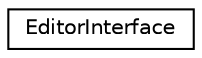 digraph "Graphical Class Hierarchy"
{
  edge [fontname="Helvetica",fontsize="10",labelfontname="Helvetica",labelfontsize="10"];
  node [fontname="Helvetica",fontsize="10",shape=record];
  rankdir="LR";
  Node0 [label="EditorInterface",height=0.2,width=0.4,color="black", fillcolor="white", style="filled",URL="$class_editor_interface.html"];
}
